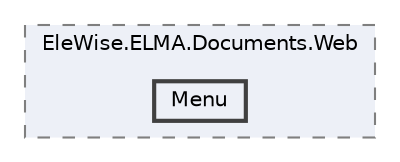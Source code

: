 digraph "Web/Modules/EleWise.ELMA.Documents.Web/Menu"
{
 // LATEX_PDF_SIZE
  bgcolor="transparent";
  edge [fontname=Helvetica,fontsize=10,labelfontname=Helvetica,labelfontsize=10];
  node [fontname=Helvetica,fontsize=10,shape=box,height=0.2,width=0.4];
  compound=true
  subgraph clusterdir_7b30ed932694c4fcdc3e91e9f60fe418 {
    graph [ bgcolor="#edf0f7", pencolor="grey50", label="EleWise.ELMA.Documents.Web", fontname=Helvetica,fontsize=10 style="filled,dashed", URL="dir_7b30ed932694c4fcdc3e91e9f60fe418.html",tooltip=""]
  dir_59f7762674b76d273f1fa2eb57deadb0 [label="Menu", fillcolor="#edf0f7", color="grey25", style="filled,bold", URL="dir_59f7762674b76d273f1fa2eb57deadb0.html",tooltip=""];
  }
}
